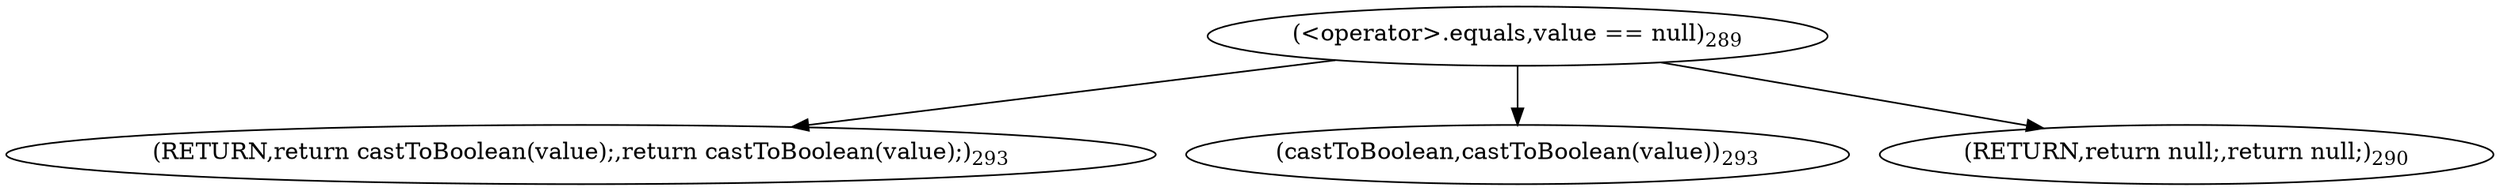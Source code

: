 digraph "getBoolean" {  
"927" [label = <(RETURN,return castToBoolean(value);,return castToBoolean(value);)<SUB>293</SUB>> ]
"921" [label = <(&lt;operator&gt;.equals,value == null)<SUB>289</SUB>> ]
"928" [label = <(castToBoolean,castToBoolean(value))<SUB>293</SUB>> ]
"925" [label = <(RETURN,return null;,return null;)<SUB>290</SUB>> ]
  "921" -> "927" 
  "921" -> "925" 
  "921" -> "928" 
}
